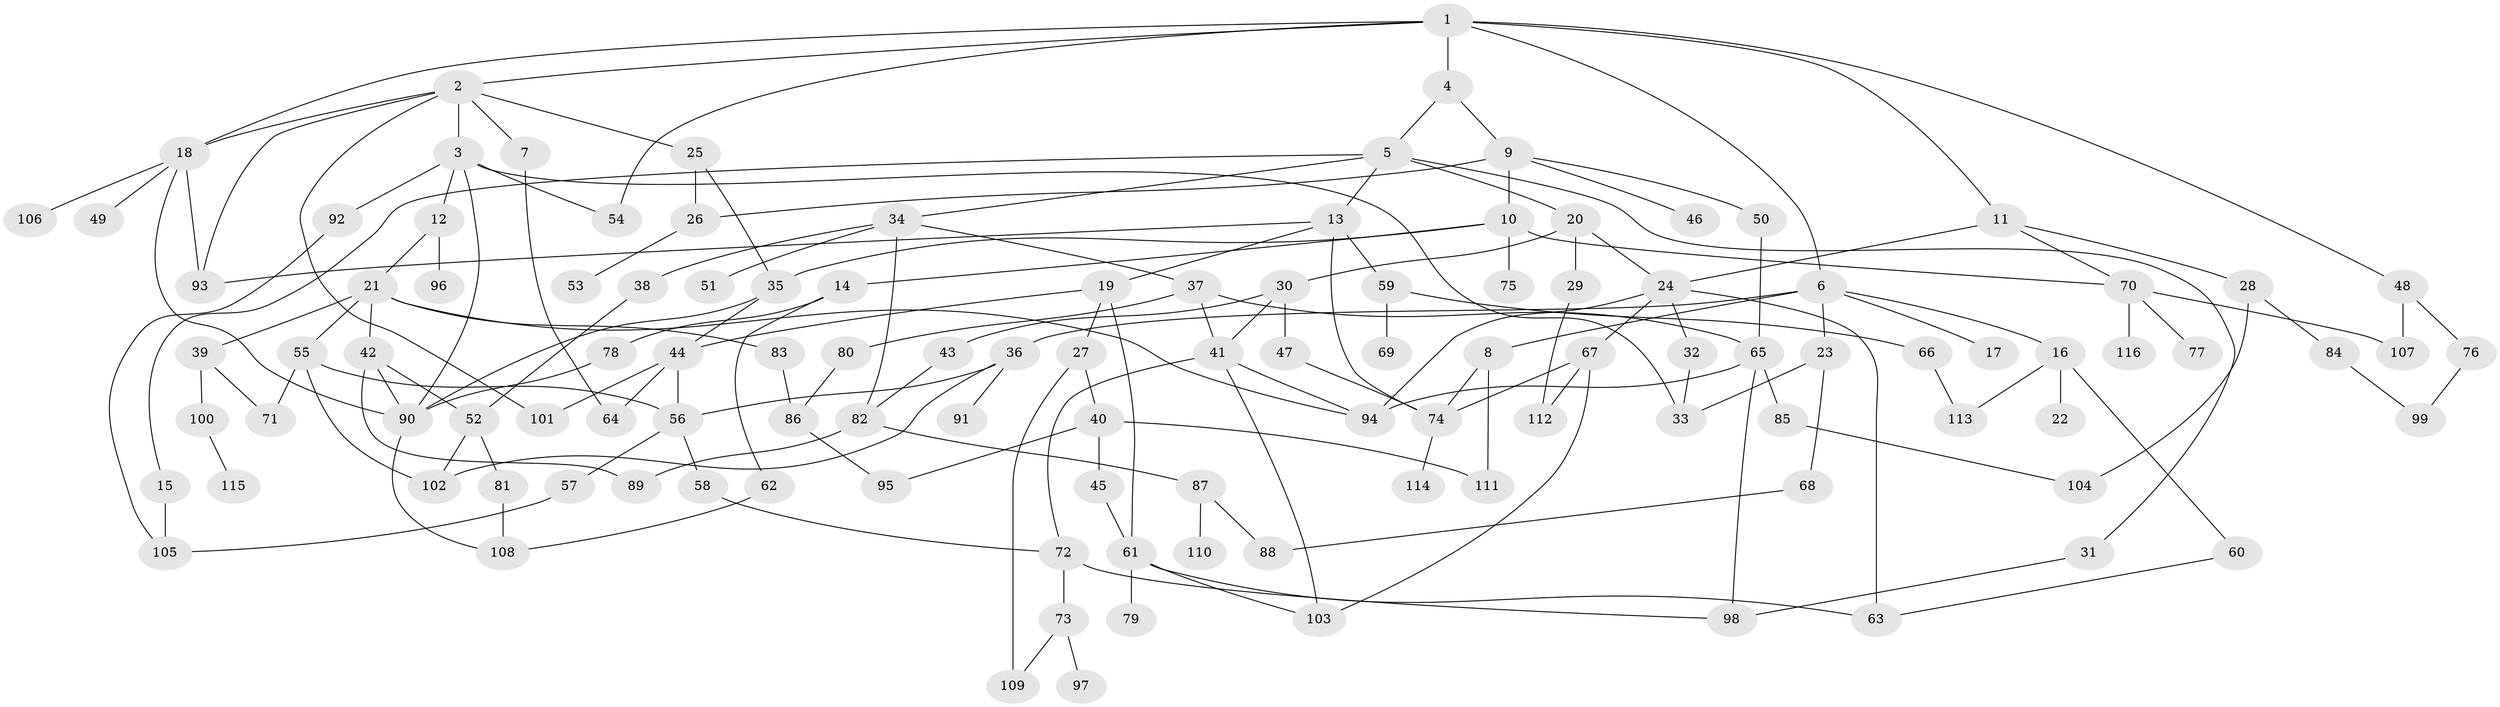 // Generated by graph-tools (version 1.1) at 2025/10/02/27/25 16:10:52]
// undirected, 116 vertices, 170 edges
graph export_dot {
graph [start="1"]
  node [color=gray90,style=filled];
  1;
  2;
  3;
  4;
  5;
  6;
  7;
  8;
  9;
  10;
  11;
  12;
  13;
  14;
  15;
  16;
  17;
  18;
  19;
  20;
  21;
  22;
  23;
  24;
  25;
  26;
  27;
  28;
  29;
  30;
  31;
  32;
  33;
  34;
  35;
  36;
  37;
  38;
  39;
  40;
  41;
  42;
  43;
  44;
  45;
  46;
  47;
  48;
  49;
  50;
  51;
  52;
  53;
  54;
  55;
  56;
  57;
  58;
  59;
  60;
  61;
  62;
  63;
  64;
  65;
  66;
  67;
  68;
  69;
  70;
  71;
  72;
  73;
  74;
  75;
  76;
  77;
  78;
  79;
  80;
  81;
  82;
  83;
  84;
  85;
  86;
  87;
  88;
  89;
  90;
  91;
  92;
  93;
  94;
  95;
  96;
  97;
  98;
  99;
  100;
  101;
  102;
  103;
  104;
  105;
  106;
  107;
  108;
  109;
  110;
  111;
  112;
  113;
  114;
  115;
  116;
  1 -- 2;
  1 -- 4;
  1 -- 6;
  1 -- 11;
  1 -- 18;
  1 -- 48;
  1 -- 54;
  2 -- 3;
  2 -- 7;
  2 -- 25;
  2 -- 93;
  2 -- 101;
  2 -- 18;
  3 -- 12;
  3 -- 54;
  3 -- 92;
  3 -- 90;
  3 -- 33;
  4 -- 5;
  4 -- 9;
  5 -- 13;
  5 -- 15;
  5 -- 20;
  5 -- 31;
  5 -- 34;
  6 -- 8;
  6 -- 16;
  6 -- 17;
  6 -- 23;
  6 -- 36;
  7 -- 64;
  8 -- 111;
  8 -- 74;
  9 -- 10;
  9 -- 46;
  9 -- 50;
  9 -- 26;
  10 -- 14;
  10 -- 70;
  10 -- 75;
  10 -- 35;
  11 -- 24;
  11 -- 28;
  11 -- 70;
  12 -- 21;
  12 -- 96;
  13 -- 19;
  13 -- 59;
  13 -- 93;
  13 -- 74;
  14 -- 62;
  14 -- 78;
  15 -- 105;
  16 -- 22;
  16 -- 60;
  16 -- 113;
  18 -- 49;
  18 -- 106;
  18 -- 90;
  18 -- 93;
  19 -- 27;
  19 -- 61;
  19 -- 44;
  20 -- 29;
  20 -- 30;
  20 -- 24;
  21 -- 39;
  21 -- 42;
  21 -- 55;
  21 -- 83;
  21 -- 94;
  23 -- 68;
  23 -- 33;
  24 -- 32;
  24 -- 67;
  24 -- 63;
  24 -- 94;
  25 -- 26;
  25 -- 35;
  26 -- 53;
  27 -- 40;
  27 -- 109;
  28 -- 84;
  28 -- 104;
  29 -- 112;
  30 -- 43;
  30 -- 47;
  30 -- 41;
  31 -- 98;
  32 -- 33;
  34 -- 37;
  34 -- 38;
  34 -- 51;
  34 -- 82;
  35 -- 44;
  35 -- 90;
  36 -- 91;
  36 -- 102;
  36 -- 56;
  37 -- 41;
  37 -- 80;
  37 -- 65;
  38 -- 52;
  39 -- 100;
  39 -- 71;
  40 -- 45;
  40 -- 95;
  40 -- 111;
  41 -- 94;
  41 -- 103;
  41 -- 72;
  42 -- 90;
  42 -- 52;
  42 -- 89;
  43 -- 82;
  44 -- 64;
  44 -- 101;
  44 -- 56;
  45 -- 61;
  47 -- 74;
  48 -- 76;
  48 -- 107;
  50 -- 65;
  52 -- 81;
  52 -- 102;
  55 -- 56;
  55 -- 71;
  55 -- 102;
  56 -- 57;
  56 -- 58;
  57 -- 105;
  58 -- 72;
  59 -- 66;
  59 -- 69;
  60 -- 63;
  61 -- 79;
  61 -- 63;
  61 -- 103;
  62 -- 108;
  65 -- 85;
  65 -- 98;
  65 -- 94;
  66 -- 113;
  67 -- 74;
  67 -- 112;
  67 -- 103;
  68 -- 88;
  70 -- 77;
  70 -- 107;
  70 -- 116;
  72 -- 73;
  72 -- 98;
  73 -- 97;
  73 -- 109;
  74 -- 114;
  76 -- 99;
  78 -- 90;
  80 -- 86;
  81 -- 108;
  82 -- 87;
  82 -- 89;
  83 -- 86;
  84 -- 99;
  85 -- 104;
  86 -- 95;
  87 -- 88;
  87 -- 110;
  90 -- 108;
  92 -- 105;
  100 -- 115;
}
